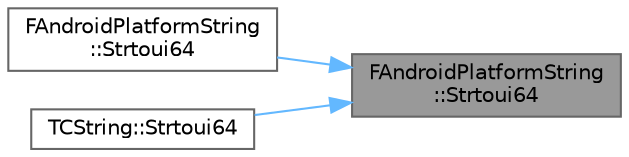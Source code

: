 digraph "FAndroidPlatformString::Strtoui64"
{
 // INTERACTIVE_SVG=YES
 // LATEX_PDF_SIZE
  bgcolor="transparent";
  edge [fontname=Helvetica,fontsize=10,labelfontname=Helvetica,labelfontsize=10];
  node [fontname=Helvetica,fontsize=10,shape=box,height=0.2,width=0.4];
  rankdir="RL";
  Node1 [id="Node000001",label="FAndroidPlatformString\l::Strtoui64",height=0.2,width=0.4,color="gray40", fillcolor="grey60", style="filled", fontcolor="black",tooltip=" "];
  Node1 -> Node2 [id="edge1_Node000001_Node000002",dir="back",color="steelblue1",style="solid",tooltip=" "];
  Node2 [id="Node000002",label="FAndroidPlatformString\l::Strtoui64",height=0.2,width=0.4,color="grey40", fillcolor="white", style="filled",URL="$d5/d69/structFAndroidPlatformString.html#afccf6c363c3eb9efe1938c2951ecaf9f",tooltip=" "];
  Node1 -> Node3 [id="edge2_Node000001_Node000003",dir="back",color="steelblue1",style="solid",tooltip=" "];
  Node3 [id="Node000003",label="TCString::Strtoui64",height=0.2,width=0.4,color="grey40", fillcolor="white", style="filled",URL="$df/d74/structTCString.html#a124bb6f38977f02d22269d15bb6d78d0",tooltip="strtoui wrapper"];
}
